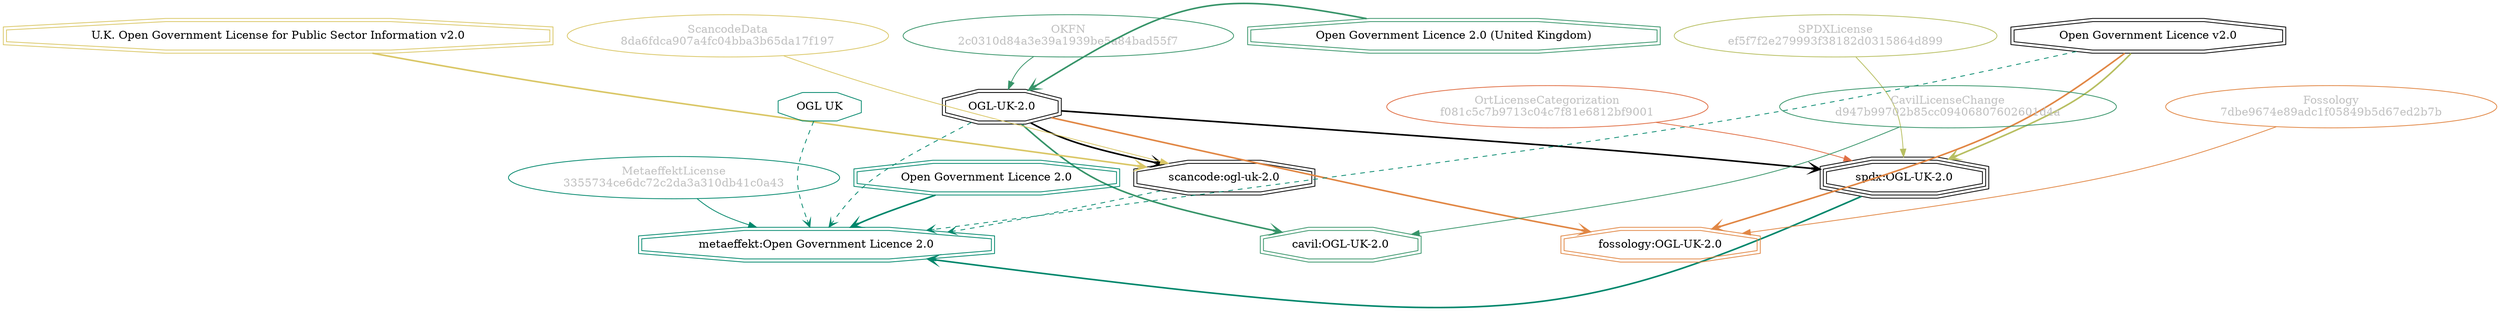 strict digraph {
    node [shape=box];
    graph [splines=curved];
    3322 [label="SPDXLicense\nef5f7f2e279993f38182d0315864d899"
         ,fontcolor=gray
         ,color="#b8bf62"
         ,fillcolor="beige;1"
         ,shape=ellipse];
    3323 [label="spdx:OGL-UK-2.0"
         ,shape=tripleoctagon];
    3324 [label="OGL-UK-2.0"
         ,shape=doubleoctagon];
    3325 [label="Open Government Licence v2.0"
         ,shape=doubleoctagon];
    21222 [label="ScancodeData\n8da6fdca907a4fc04bba3b65da17f197"
          ,fontcolor=gray
          ,color="#dac767"
          ,fillcolor="beige;1"
          ,shape=ellipse];
    21223 [label="scancode:ogl-uk-2.0"
          ,shape=doubleoctagon];
    21224 [label="U.K. Open Government License for Public Sector Information v2.0"
          ,color="#dac767"
          ,shape=doubleoctagon];
    27910 [label="Fossology\n7dbe9674e89adc1f05849b5d67ed2b7b"
          ,fontcolor=gray
          ,color="#e18745"
          ,fillcolor="beige;1"
          ,shape=ellipse];
    27911 [label="fossology:OGL-UK-2.0"
          ,color="#e18745"
          ,shape=doubleoctagon];
    28367 [label="OKFN\n2c0310d84a3e39a1939be5a84bad55f7"
          ,fontcolor=gray
          ,color="#379469"
          ,fillcolor="beige;1"
          ,shape=ellipse];
    28368 [label="Open Government Licence 2.0 (United Kingdom)"
          ,color="#379469"
          ,shape=doubleoctagon];
    35129 [label="OrtLicenseCategorization\nf081c5c7b9713c04c7f81e6812bf9001"
          ,fontcolor=gray
          ,color="#e06f45"
          ,fillcolor="beige;1"
          ,shape=ellipse];
    37319 [label="CavilLicenseChange\nd947b99702b85cc09406807602601d4a"
          ,fontcolor=gray
          ,color="#379469"
          ,fillcolor="beige;1"
          ,shape=ellipse];
    37320 [label="cavil:OGL-UK-2.0"
          ,color="#379469"
          ,shape=doubleoctagon];
    46704 [label="OGL UK"
          ,color="#00876c"
          ,shape=octagon];
    46705 [label="MetaeffektLicense\n3355734ce6dc72c2da3a310db41c0a43"
          ,fontcolor=gray
          ,color="#00876c"
          ,fillcolor="beige;1"
          ,shape=ellipse];
    46706 [label="metaeffekt:Open Government Licence 2.0"
          ,color="#00876c"
          ,shape=doubleoctagon];
    46707 [label="Open Government Licence 2.0"
          ,color="#00876c"
          ,shape=doubleoctagon];
    3322 -> 3323 [weight=0.5
                 ,color="#b8bf62"];
    3323 -> 46706 [style=bold
                  ,arrowhead=vee
                  ,weight=0.7
                  ,color="#00876c"];
    3324 -> 3323 [style=bold
                 ,arrowhead=vee
                 ,weight=0.7];
    3324 -> 21223 [style=bold
                  ,arrowhead=vee
                  ,weight=0.7];
    3324 -> 27911 [style=bold
                  ,arrowhead=vee
                  ,weight=0.7
                  ,color="#e18745"];
    3324 -> 37320 [style=bold
                  ,arrowhead=vee
                  ,weight=0.7
                  ,color="#379469"];
    3324 -> 37320 [style=bold
                  ,arrowhead=vee
                  ,weight=0.7
                  ,color="#379469"];
    3324 -> 46706 [style=dashed
                  ,arrowhead=vee
                  ,weight=0.5
                  ,color="#00876c"];
    3325 -> 3323 [style=bold
                 ,arrowhead=vee
                 ,weight=0.7
                 ,color="#b8bf62"];
    3325 -> 27911 [style=bold
                  ,arrowhead=vee
                  ,weight=0.7
                  ,color="#e18745"];
    3325 -> 46706 [style=dashed
                  ,arrowhead=vee
                  ,weight=0.5
                  ,color="#00876c"];
    21222 -> 21223 [weight=0.5
                   ,color="#dac767"];
    21223 -> 46706 [style=dashed
                   ,arrowhead=vee
                   ,weight=0.5
                   ,color="#00876c"];
    21224 -> 21223 [style=bold
                   ,arrowhead=vee
                   ,weight=0.7
                   ,color="#dac767"];
    27910 -> 27911 [weight=0.5
                   ,color="#e18745"];
    28367 -> 3324 [weight=0.5
                  ,color="#379469"];
    28368 -> 3324 [style=bold
                  ,arrowhead=vee
                  ,weight=0.7
                  ,color="#379469"];
    35129 -> 3323 [weight=0.5
                  ,color="#e06f45"];
    37319 -> 37320 [weight=0.5
                   ,color="#379469"];
    46704 -> 46706 [style=dashed
                   ,arrowhead=vee
                   ,weight=0.5
                   ,color="#00876c"];
    46705 -> 46706 [weight=0.5
                   ,color="#00876c"];
    46707 -> 46706 [style=bold
                   ,arrowhead=vee
                   ,weight=0.7
                   ,color="#00876c"];
}
